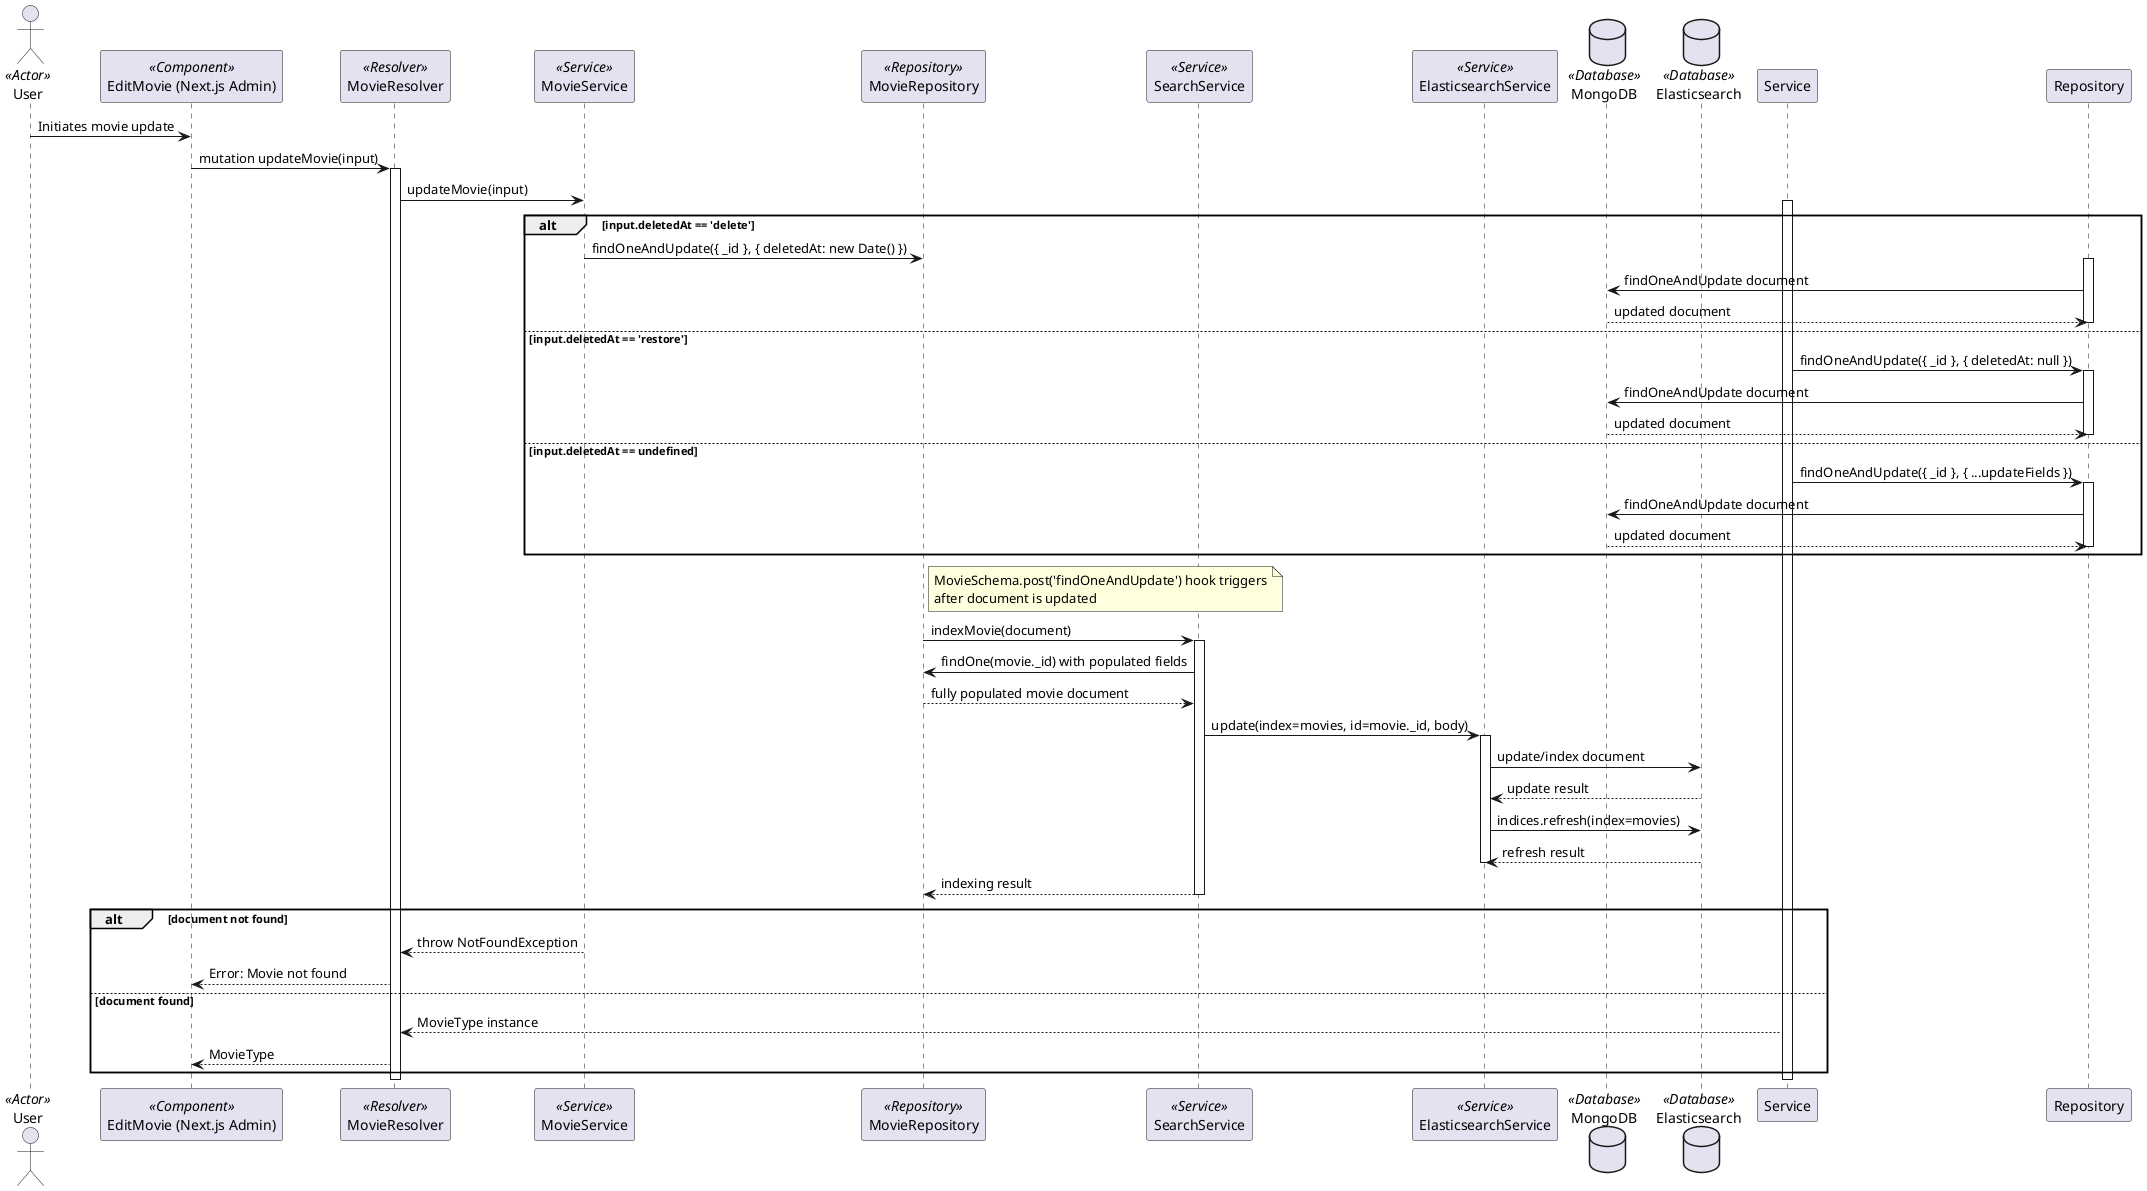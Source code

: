 @startuml Movie Update Flow

actor User <<Actor>>
' Stereotypes: <<Component>>, <<Resolver>>, <<Service>>, <<Repository>>, <<Service>>, <<Service>>, <<Database>>, <<Database>>
participant "EditMovie (Next.js Admin)" as EditMovie <<Component>>
participant "MovieResolver" as Resolver <<Resolver>>
participant "MovieService" as MovieService <<Service>>
participant "MovieRepository" as MovieRepository <<Repository>>
participant "SearchService" as SearchService <<Service>>
participant "ElasticsearchService" as ElasticsearchService <<Service>>
database "MongoDB" as MongoDB <<Database>>
database "Elasticsearch" as Elasticsearch <<Database>>

User -> EditMovie: Initiates movie update
EditMovie -> Resolver: mutation updateMovie(input)
activate Resolver
Resolver -> MovieService: updateMovie(input)
activate Service
alt input.deletedAt == 'delete'
    MovieService -> MovieRepository: findOneAndUpdate({ _id }, { deletedAt: new Date() })
    activate Repository
    Repository -> MongoDB: findOneAndUpdate document
    MongoDB --> Repository: updated document
    deactivate MongoDB
    deactivate Repository
else input.deletedAt == 'restore'
    Service -> Repository: findOneAndUpdate({ _id }, { deletedAt: null })
    activate Repository
    Repository -> MongoDB: findOneAndUpdate document
    MongoDB --> Repository: updated document
    deactivate MongoDB
    deactivate Repository
else input.deletedAt == undefined
    Service -> Repository: findOneAndUpdate({ _id }, { ...updateFields })
    activate Repository
    Repository -> MongoDB: findOneAndUpdate document
    MongoDB --> Repository: updated document
    deactivate MongoDB
    deactivate Repository
end
note right of MovieRepository
  MovieSchema.post('findOneAndUpdate') hook triggers
  after document is updated
end note
MovieRepository -> SearchService: indexMovie(document)
activate SearchService
SearchService -> MovieRepository: findOne(movie._id) with populated fields
MovieRepository --> SearchService: fully populated movie document
SearchService -> ElasticsearchService: update(index=movies, id=movie._id, body)
activate ElasticsearchService
ElasticsearchService -> Elasticsearch: update/index document
Elasticsearch --> ElasticsearchService: update result
ElasticsearchService -> Elasticsearch: indices.refresh(index=movies)
Elasticsearch --> ElasticsearchService: refresh result
deactivate ElasticsearchService
SearchService --> MovieRepository: indexing result
deactivate SearchService
alt document not found
    MovieService --> Resolver: throw NotFoundException
    Resolver --> EditMovie: Error: Movie not found
else document found
    Service --> Resolver: MovieType instance
    Resolver --> EditMovie: MovieType
end
deactivate Service
deactivate Resolver

@enduml

